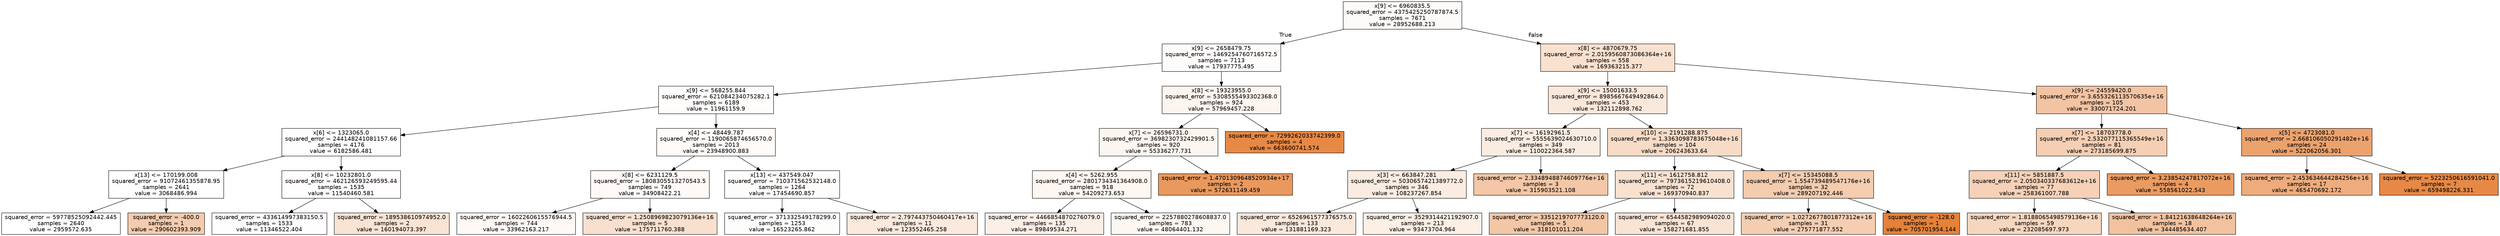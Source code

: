digraph Tree {
node [shape=box, style="filled", color="black", fontname="helvetica"] ;
edge [fontname="helvetica"] ;
0 [label="x[9] <= 6960835.5\nsquared_error = 4375425250787874.5\nsamples = 7671\nvalue = 28952688.213", fillcolor="#fefaf8"] ;
1 [label="x[9] <= 2658479.75\nsquared_error = 1469254760716572.5\nsamples = 7113\nvalue = 17937775.495", fillcolor="#fefcfb"] ;
0 -> 1 [labeldistance=2.5, labelangle=45, headlabel="True"] ;
2 [label="x[9] <= 568255.844\nsquared_error = 621084234075282.1\nsamples = 6189\nvalue = 11961159.9", fillcolor="#fffdfc"] ;
1 -> 2 ;
3 [label="x[6] <= 1323065.0\nsquared_error = 244148241081157.66\nsamples = 4176\nvalue = 6182586.481", fillcolor="#fffefe"] ;
2 -> 3 ;
4 [label="x[13] <= 170199.008\nsquared_error = 91072461355878.95\nsamples = 2641\nvalue = 3068486.994", fillcolor="#ffffff"] ;
3 -> 4 ;
5 [label="squared_error = 59778525092442.445\nsamples = 2640\nvalue = 2959572.635", fillcolor="#ffffff"] ;
4 -> 5 ;
6 [label="squared_error = -400.0\nsamples = 1\nvalue = 290602393.909", fillcolor="#f4cbae"] ;
4 -> 6 ;
7 [label="x[8] <= 10232801.0\nsquared_error = 462126593249595.44\nsamples = 1535\nvalue = 11540460.581", fillcolor="#fffdfd"] ;
3 -> 7 ;
8 [label="squared_error = 433614997383150.5\nsamples = 1533\nvalue = 11346522.404", fillcolor="#fffdfd"] ;
7 -> 8 ;
9 [label="squared_error = 189538610974952.0\nsamples = 2\nvalue = 160194073.397", fillcolor="#f9e3d3"] ;
7 -> 9 ;
10 [label="x[4] <= 48449.787\nsquared_error = 1190065874656570.0\nsamples = 2013\nvalue = 23948900.883", fillcolor="#fefbf9"] ;
2 -> 10 ;
11 [label="x[8] <= 6231129.5\nsquared_error = 1808305513270543.5\nsamples = 749\nvalue = 34908422.21", fillcolor="#fef9f6"] ;
10 -> 11 ;
12 [label="squared_error = 1602260615576944.5\nsamples = 744\nvalue = 33962163.217", fillcolor="#fef9f6"] ;
11 -> 12 ;
13 [label="squared_error = 1.2508969823079136e+16\nsamples = 5\nvalue = 175711760.388", fillcolor="#f9e0ce"] ;
11 -> 13 ;
14 [label="x[13] <= 437549.047\nsquared_error = 710371562532148.0\nsamples = 1264\nvalue = 17454690.857", fillcolor="#fefcfb"] ;
10 -> 14 ;
15 [label="squared_error = 371332549178299.0\nsamples = 1253\nvalue = 16523265.862", fillcolor="#fefdfb"] ;
14 -> 15 ;
16 [label="squared_error = 2.797443750460417e+16\nsamples = 11\nvalue = 123552465.258", fillcolor="#fbe9dd"] ;
14 -> 16 ;
17 [label="x[8] <= 19323955.0\nsquared_error = 5308555493302368.0\nsamples = 924\nvalue = 57969457.228", fillcolor="#fdf5f0"] ;
1 -> 17 ;
18 [label="x[7] <= 26596731.0\nsquared_error = 3698230732429901.5\nsamples = 920\nvalue = 55336277.731", fillcolor="#fdf6f0"] ;
17 -> 18 ;
19 [label="x[4] <= 5262.955\nsquared_error = 2801734341364908.0\nsamples = 918\nvalue = 54209273.653", fillcolor="#fdf6f1"] ;
18 -> 19 ;
20 [label="squared_error = 4466854870276079.0\nsamples = 135\nvalue = 89849534.271", fillcolor="#fcefe7"] ;
19 -> 20 ;
21 [label="squared_error = 2257880278608837.0\nsamples = 783\nvalue = 48064401.132", fillcolor="#fdf7f2"] ;
19 -> 21 ;
22 [label="squared_error = 1.4701309648520934e+17\nsamples = 2\nvalue = 572631149.459", fillcolor="#ea995e"] ;
18 -> 22 ;
23 [label="squared_error = 7299262033742399.0\nsamples = 4\nvalue = 663600741.574", fillcolor="#e78945"] ;
17 -> 23 ;
24 [label="x[8] <= 4870679.75\nsquared_error = 2.0159560873086364e+16\nsamples = 558\nvalue = 169363215.377", fillcolor="#f9e1d0"] ;
0 -> 24 [labeldistance=2.5, labelangle=-45, headlabel="False"] ;
25 [label="x[9] <= 15001633.5\nsquared_error = 8985667649492864.0\nsamples = 453\nvalue = 132112898.762", fillcolor="#fae8db"] ;
24 -> 25 ;
26 [label="x[7] <= 16192961.5\nsquared_error = 5555639024630710.0\nsamples = 349\nvalue = 110022364.587", fillcolor="#fbece1"] ;
25 -> 26 ;
27 [label="x[3] <= 663847.281\nsquared_error = 5030657421389772.0\nsamples = 346\nvalue = 108237267.854", fillcolor="#fbece1"] ;
26 -> 27 ;
28 [label="squared_error = 6526961577376575.0\nsamples = 133\nvalue = 131881169.323", fillcolor="#fae8db"] ;
27 -> 28 ;
29 [label="squared_error = 3529314421192907.0\nsamples = 213\nvalue = 93473704.964", fillcolor="#fcefe5"] ;
27 -> 29 ;
30 [label="squared_error = 2.3348948874609776e+16\nsamples = 3\nvalue = 315903521.108", fillcolor="#f3c7a7"] ;
26 -> 30 ;
31 [label="x[10] <= 2191288.875\nsquared_error = 1.3363098783675048e+16\nsamples = 104\nvalue = 206243633.64", fillcolor="#f7dbc6"] ;
25 -> 31 ;
32 [label="x[11] <= 1612758.812\nsquared_error = 7973615219610408.0\nsamples = 72\nvalue = 169370940.837", fillcolor="#f9e1d0"] ;
31 -> 32 ;
33 [label="squared_error = 3351219707773120.0\nsamples = 5\nvalue = 318101011.204", fillcolor="#f3c6a6"] ;
32 -> 33 ;
34 [label="squared_error = 6544582989094020.0\nsamples = 67\nvalue = 158271681.855", fillcolor="#f9e3d3"] ;
32 -> 34 ;
35 [label="x[7] <= 15345088.5\nsquared_error = 1.554739489547176e+16\nsamples = 32\nvalue = 289207192.446", fillcolor="#f4ccae"] ;
31 -> 35 ;
36 [label="squared_error = 1.0272677801877312e+16\nsamples = 31\nvalue = 275771877.552", fillcolor="#f5ceb2"] ;
35 -> 36 ;
37 [label="squared_error = -128.0\nsamples = 1\nvalue = 705701954.144", fillcolor="#e58139"] ;
35 -> 37 ;
38 [label="x[9] <= 24559420.0\nsquared_error = 3.655326113570635e+16\nsamples = 105\nvalue = 330071724.201", fillcolor="#f3c4a3"] ;
24 -> 38 ;
39 [label="x[7] <= 18703778.0\nsquared_error = 2.532077115365549e+16\nsamples = 81\nvalue = 273185699.875", fillcolor="#f5cfb3"] ;
38 -> 39 ;
40 [label="x[11] <= 5851887.5\nsquared_error = 2.050340337683612e+16\nsamples = 77\nvalue = 258361007.788", fillcolor="#f6d1b7"] ;
39 -> 40 ;
41 [label="squared_error = 1.8188065498579136e+16\nsamples = 59\nvalue = 232085697.973", fillcolor="#f7d6be"] ;
40 -> 41 ;
42 [label="squared_error = 1.84121638648264e+16\nsamples = 18\nvalue = 344485634.407", fillcolor="#f2c29f"] ;
40 -> 42 ;
43 [label="squared_error = 3.23854247817072e+16\nsamples = 4\nvalue = 558561022.543", fillcolor="#ea9b62"] ;
39 -> 43 ;
44 [label="x[5] <= 4723081.0\nsquared_error = 2.668106050291482e+16\nsamples = 24\nvalue = 522062056.301", fillcolor="#eca26d"] ;
38 -> 44 ;
45 [label="squared_error = 2.453634644284256e+16\nsamples = 17\nvalue = 465470692.172", fillcolor="#eeac7d"] ;
44 -> 45 ;
46 [label="squared_error = 5223250616591041.0\nsamples = 7\nvalue = 659498226.331", fillcolor="#e78946"] ;
44 -> 46 ;
}